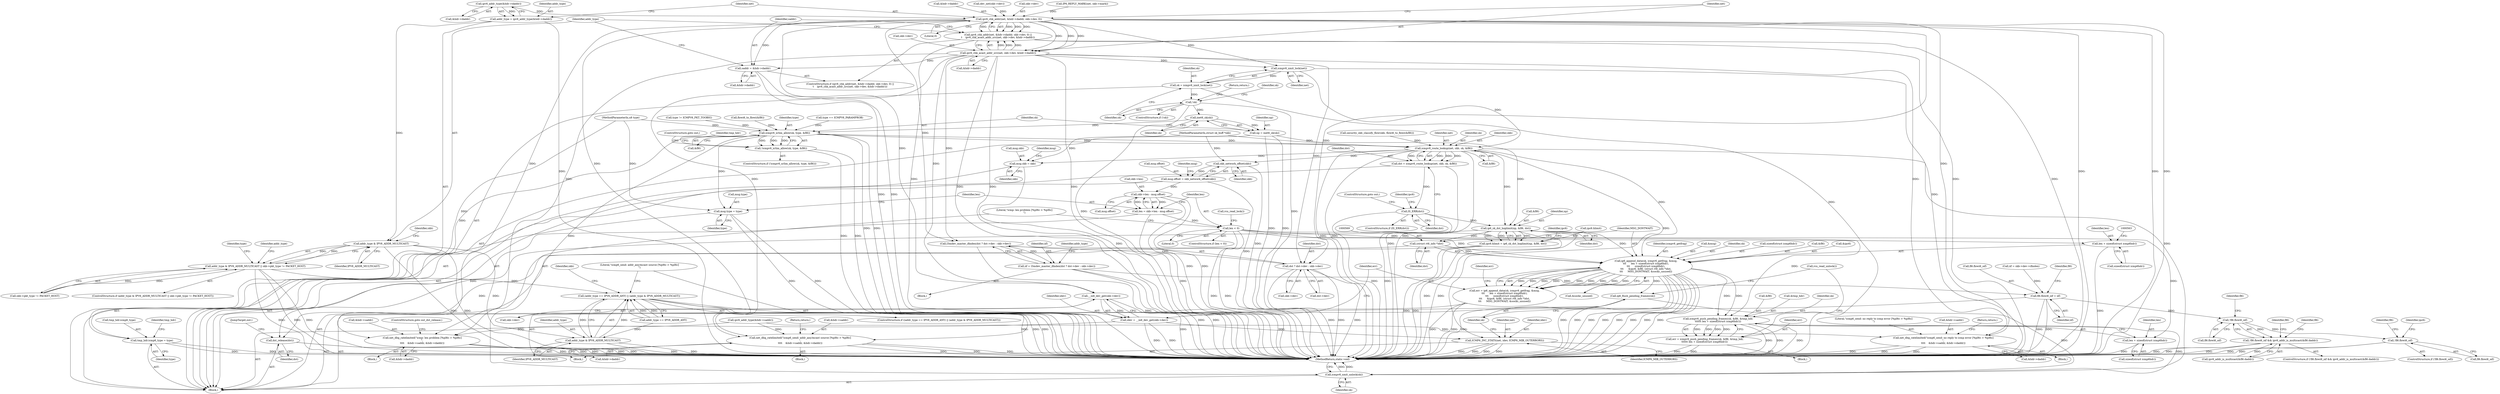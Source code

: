 digraph "0_linux_79dc7e3f1cd323be4c81aa1a94faa1b3ed987fb2@pointer" {
"1000184" [label="(Call,ipv6_addr_type(&hdr->daddr))"];
"1000182" [label="(Call,addr_type = ipv6_addr_type(&hdr->daddr))"];
"1000218" [label="(Call,addr_type & IPV6_ADDR_MULTICAST)"];
"1000217" [label="(Call,addr_type & IPV6_ADDR_MULTICAST || skb->pkt_type != PACKET_HOST)"];
"1000283" [label="(Call,(addr_type == IPV6_ADDR_ANY) || (addr_type & IPV6_ADDR_MULTICAST))"];
"1000287" [label="(Call,addr_type & IPV6_ADDR_MULTICAST)"];
"1000191" [label="(Call,ipv6_chk_addr(net, &hdr->daddr, skb->dev, 0))"];
"1000190" [label="(Call,ipv6_chk_addr(net, &hdr->daddr, skb->dev, 0) ||\n\t    ipv6_chk_acast_addr_src(net, skb->dev, &hdr->daddr))"];
"1000201" [label="(Call,ipv6_chk_acast_addr_src(net, skb->dev, &hdr->daddr))"];
"1000210" [label="(Call,saddr = &hdr->daddr)"];
"1000273" [label="(Call,l3mdev_master_ifindex(dst ? dst->dev : skb->dev))"];
"1000271" [label="(Call,iif = l3mdev_master_ifindex(dst ? dst->dev : skb->dev))"];
"1000355" [label="(Call,fl6.flowi6_oif = iif)"];
"1000423" [label="(Call,!fl6.flowi6_oif)"];
"1000422" [label="(Call,!fl6.flowi6_oif && ipv6_addr_is_multicast(&fl6.daddr))"];
"1000441" [label="(Call,!fl6.flowi6_oif)"];
"1000274" [label="(Call,dst ? dst->dev : skb->dev)"];
"1000291" [label="(Call,net_dbg_ratelimited(\"icmp6_send: addr_any/mcast source [%pI6c > %pI6c]\n\",\n\t\t\t\t    &hdr->saddr, &hdr->daddr))"];
"1000306" [label="(Call,net_dbg_ratelimited(\"icmp6_send: no reply to icmp error [%pI6c > %pI6c]\n\",\n\t\t\t\t    &hdr->saddr, &hdr->daddr))"];
"1000377" [label="(Call,icmpv6_xmit_lock(net))"];
"1000375" [label="(Call,sk = icmpv6_xmit_lock(net))"];
"1000380" [label="(Call,!sk)"];
"1000390" [label="(Call,inet6_sk(sk))"];
"1000388" [label="(Call,np = inet6_sk(sk))"];
"1000486" [label="(Call,ip6_sk_dst_hoplimit(np, &fl6, dst))"];
"1000482" [label="(Call,ipc6.hlimit = ip6_sk_dst_hoplimit(np, &fl6, dst))"];
"1000553" [label="(Call,ip6_append_data(sk, icmpv6_getfrag, &msg,\n\t\t\t      len + sizeof(struct icmp6hdr),\n\t\t\t      sizeof(struct icmp6hdr),\n\t\t\t      &ipc6, &fl6, (struct rt6_info *)dst,\n\t\t\t      MSG_DONTWAIT, &sockc_unused))"];
"1000551" [label="(Call,err = ip6_append_data(sk, icmpv6_getfrag, &msg,\n\t\t\t      len + sizeof(struct icmp6hdr),\n\t\t\t      sizeof(struct icmp6hdr),\n\t\t\t      &ipc6, &fl6, (struct rt6_info *)dst,\n\t\t\t      MSG_DONTWAIT, &sockc_unused))"];
"1000581" [label="(Call,ip6_flush_pending_frames(sk))"];
"1000602" [label="(Call,icmpv6_xmit_unlock(sk))"];
"1000587" [label="(Call,icmpv6_push_pending_frames(sk, &fl6, &tmp_hdr,\n\t\t\t\t\t\t len + sizeof(struct icmp6hdr)))"];
"1000585" [label="(Call,err = icmpv6_push_pending_frames(sk, &fl6, &tmp_hdr,\n\t\t\t\t\t\t len + sizeof(struct icmp6hdr)))"];
"1000568" [label="(Call,(struct rt6_info *)dst)"];
"1000599" [label="(Call,dst_release(dst))"];
"1000394" [label="(Call,icmpv6_xrlim_allow(sk, type, &fl6))"];
"1000393" [label="(Call,!icmpv6_xrlim_allow(sk, type, &fl6))"];
"1000400" [label="(Call,tmp_hdr.icmp6_type = type)"];
"1000472" [label="(Call,icmpv6_route_lookup(net, skb, sk, &fl6))"];
"1000470" [label="(Call,dst = icmpv6_route_lookup(net, skb, sk, &fl6))"];
"1000479" [label="(Call,IS_ERR(dst))"];
"1000503" [label="(Call,msg.skb = skb)"];
"1000512" [label="(Call,skb_network_offset(skb))"];
"1000508" [label="(Call,msg.offset = skb_network_offset(skb))"];
"1000521" [label="(Call,skb->len - msg.offset)"];
"1000519" [label="(Call,len = skb->len - msg.offset)"];
"1000529" [label="(Call,len < 0)"];
"1000558" [label="(Call,len + sizeof(struct icmp6hdr))"];
"1000593" [label="(Call,len + sizeof(struct icmp6hdr))"];
"1000577" [label="(Call,ICMP6_INC_STATS(net, idev, ICMP6_MIB_OUTERRORS))"];
"1000514" [label="(Call,msg.type = type)"];
"1000533" [label="(Call,net_dbg_ratelimited(\"icmp: len problem [%pI6c > %pI6c]\n\",\n\t\t\t\t    &hdr->saddr, &hdr->daddr))"];
"1000547" [label="(Call,__in6_dev_get(skb->dev))"];
"1000545" [label="(Call,idev = __in6_dev_get(skb->dev))"];
"1000441" [label="(Call,!fl6.flowi6_oif)"];
"1000219" [label="(Identifier,addr_type)"];
"1000584" [label="(Block,)"];
"1000530" [label="(Identifier,len)"];
"1000487" [label="(Identifier,np)"];
"1000389" [label="(Identifier,np)"];
"1000586" [label="(Identifier,err)"];
"1000481" [label="(ControlStructure,goto out;)"];
"1000211" [label="(Identifier,saddr)"];
"1000484" [label="(Identifier,ipc6)"];
"1000520" [label="(Identifier,len)"];
"1000454" [label="(Identifier,ipc6)"];
"1000581" [label="(Call,ip6_flush_pending_frames(sk))"];
"1000585" [label="(Call,err = icmpv6_push_pending_frames(sk, &fl6, &tmp_hdr,\n\t\t\t\t\t\t len + sizeof(struct icmp6hdr)))"];
"1000293" [label="(Call,&hdr->saddr)"];
"1000202" [label="(Identifier,net)"];
"1000597" [label="(Call,rcu_read_unlock())"];
"1000216" [label="(ControlStructure,if (addr_type & IPV6_ADDR_MULTICAST || skb->pkt_type != PACKET_HOST))"];
"1000422" [label="(Call,!fl6.flowi6_oif && ipv6_addr_is_multicast(&fl6.daddr))"];
"1000392" [label="(ControlStructure,if (!icmpv6_xrlim_allow(sk, type, &fl6)))"];
"1000533" [label="(Call,net_dbg_ratelimited(\"icmp: len problem [%pI6c > %pI6c]\n\",\n\t\t\t\t    &hdr->saddr, &hdr->daddr))"];
"1000402" [label="(Identifier,tmp_hdr)"];
"1000556" [label="(Call,&msg)"];
"1000578" [label="(Identifier,net)"];
"1000201" [label="(Call,ipv6_chk_acast_addr_src(net, skb->dev, &hdr->daddr))"];
"1000210" [label="(Call,saddr = &hdr->daddr)"];
"1000427" [label="(Call,ipv6_addr_is_multicast(&fl6.daddr))"];
"1000514" [label="(Call,msg.type = type)"];
"1000522" [label="(Call,skb->len)"];
"1000404" [label="(Identifier,type)"];
"1000289" [label="(Identifier,IPV6_ADDR_MULTICAST)"];
"1000390" [label="(Call,inet6_sk(sk))"];
"1000588" [label="(Identifier,sk)"];
"1000378" [label="(Identifier,net)"];
"1000582" [label="(Identifier,sk)"];
"1000284" [label="(Call,addr_type == IPV6_ADDR_ANY)"];
"1000575" [label="(Identifier,err)"];
"1000107" [label="(MethodParameterIn,u8 type)"];
"1000272" [label="(Identifier,iif)"];
"1000551" [label="(Call,err = ip6_append_data(sk, icmpv6_getfrag, &msg,\n\t\t\t      len + sizeof(struct icmp6hdr),\n\t\t\t      sizeof(struct icmp6hdr),\n\t\t\t      &ipc6, &fl6, (struct rt6_info *)dst,\n\t\t\t      MSG_DONTWAIT, &sockc_unused))"];
"1000285" [label="(Identifier,addr_type)"];
"1000493" [label="(Identifier,ipc6)"];
"1000483" [label="(Call,ipc6.hlimit)"];
"1000397" [label="(Call,&fl6)"];
"1000250" [label="(Call,ipv6_addr_type(&hdr->saddr))"];
"1000290" [label="(Block,)"];
"1000601" [label="(JumpTarget,out:)"];
"1000604" [label="(MethodReturn,static void)"];
"1000306" [label="(Call,net_dbg_ratelimited(\"icmp6_send: no reply to icmp error [%pI6c > %pI6c]\n\",\n\t\t\t\t    &hdr->saddr, &hdr->daddr))"];
"1000193" [label="(Call,&hdr->daddr)"];
"1000388" [label="(Call,np = inet6_sk(sk))"];
"1000529" [label="(Call,len < 0)"];
"1000291" [label="(Call,net_dbg_ratelimited(\"icmp6_send: addr_any/mcast source [%pI6c > %pI6c]\n\",\n\t\t\t\t    &hdr->saddr, &hdr->daddr))"];
"1000297" [label="(Call,&hdr->daddr)"];
"1000534" [label="(Literal,\"icmp: len problem [%pI6c > %pI6c]\n\")"];
"1000559" [label="(Identifier,len)"];
"1000381" [label="(Identifier,sk)"];
"1000545" [label="(Call,idev = __in6_dev_get(skb->dev))"];
"1000212" [label="(Call,&hdr->daddr)"];
"1000554" [label="(Identifier,sk)"];
"1000518" [label="(Identifier,type)"];
"1000283" [label="(Call,(addr_type == IPV6_ADDR_ANY) || (addr_type & IPV6_ADDR_MULTICAST))"];
"1000288" [label="(Identifier,addr_type)"];
"1000394" [label="(Call,icmpv6_xrlim_allow(sk, type, &fl6))"];
"1000544" [label="(Call,rcu_read_lock())"];
"1000515" [label="(Call,msg.type)"];
"1000401" [label="(Call,tmp_hdr.icmp6_type)"];
"1000312" [label="(Call,&hdr->daddr)"];
"1000568" [label="(Call,(struct rt6_info *)dst)"];
"1000115" [label="(Call,dev_net(skb->dev))"];
"1000276" [label="(Call,dst->dev)"];
"1000589" [label="(Call,&fl6)"];
"1000480" [label="(Identifier,dst)"];
"1000206" [label="(Call,&hdr->daddr)"];
"1000301" [label="(Return,return;)"];
"1000287" [label="(Call,addr_type & IPV6_ADDR_MULTICAST)"];
"1000471" [label="(Identifier,dst)"];
"1000571" [label="(Identifier,MSG_DONTWAIT)"];
"1000382" [label="(Return,return;)"];
"1000486" [label="(Call,ip6_sk_dst_hoplimit(np, &fl6, dst))"];
"1000370" [label="(Call,security_skb_classify_flow(skb, flowi6_to_flowi(&fl6)))"];
"1000528" [label="(ControlStructure,if (len < 0))"];
"1000376" [label="(Identifier,sk)"];
"1000184" [label="(Call,ipv6_addr_type(&hdr->daddr))"];
"1000507" [label="(Identifier,skb)"];
"1000547" [label="(Call,__in6_dev_get(skb->dev))"];
"1000472" [label="(Call,icmpv6_route_lookup(net, skb, sk, &fl6))"];
"1000275" [label="(Identifier,dst)"];
"1000513" [label="(Identifier,skb)"];
"1000197" [label="(Call,skb->dev)"];
"1000476" [label="(Call,&fl6)"];
"1000305" [label="(Block,)"];
"1000577" [label="(Call,ICMP6_INC_STATS(net, idev, ICMP6_MIB_OUTERRORS))"];
"1000572" [label="(Call,&sockc_unused)"];
"1000385" [label="(Identifier,sk)"];
"1000217" [label="(Call,addr_type & IPV6_ADDR_MULTICAST || skb->pkt_type != PACKET_HOST)"];
"1000183" [label="(Identifier,addr_type)"];
"1000274" [label="(Call,dst ? dst->dev : skb->dev)"];
"1000111" [label="(Block,)"];
"1000158" [label="(Call,IP6_REPLY_MARK(net, skb->mark))"];
"1000271" [label="(Call,iif = l3mdev_master_ifindex(dst ? dst->dev : skb->dev))"];
"1000440" [label="(ControlStructure,if (!fl6.flowi6_oif))"];
"1000552" [label="(Identifier,err)"];
"1000473" [label="(Identifier,net)"];
"1000512" [label="(Call,skb_network_offset(skb))"];
"1000594" [label="(Identifier,len)"];
"1000519" [label="(Call,len = skb->len - msg.offset)"];
"1000282" [label="(ControlStructure,if ((addr_type == IPV6_ADDR_ANY) || (addr_type & IPV6_ADDR_MULTICAST)))"];
"1000599" [label="(Call,dst_release(dst))"];
"1000307" [label="(Literal,\"icmp6_send: no reply to icmp error [%pI6c > %pI6c]\n\")"];
"1000591" [label="(Call,&tmp_hdr)"];
"1000580" [label="(Identifier,ICMP6_MIB_OUTERRORS)"];
"1000423" [label="(Call,!fl6.flowi6_oif)"];
"1000266" [label="(Block,)"];
"1000558" [label="(Call,len + sizeof(struct icmp6hdr))"];
"1000379" [label="(ControlStructure,if (!sk))"];
"1000504" [label="(Call,msg.skb)"];
"1000273" [label="(Call,l3mdev_master_ifindex(dst ? dst->dev : skb->dev))"];
"1000434" [label="(Identifier,fl6)"];
"1000576" [label="(Block,)"];
"1000189" [label="(ControlStructure,if (ipv6_chk_addr(net, &hdr->daddr, skb->dev, 0) ||\n\t    ipv6_chk_acast_addr_src(net, skb->dev, &hdr->daddr)))"];
"1000380" [label="(Call,!sk)"];
"1000292" [label="(Literal,\"icmp6_send: addr_any/mcast source [%pI6c > %pI6c]\n\")"];
"1000503" [label="(Call,msg.skb = skb)"];
"1000525" [label="(Call,msg.offset)"];
"1000595" [label="(Call,sizeof(struct icmp6hdr))"];
"1000539" [label="(Call,&hdr->daddr)"];
"1000470" [label="(Call,dst = icmpv6_route_lookup(net, skb, sk, &fl6))"];
"1000308" [label="(Call,&hdr->saddr)"];
"1000355" [label="(Call,fl6.flowi6_oif = iif)"];
"1000475" [label="(Identifier,sk)"];
"1000474" [label="(Identifier,skb)"];
"1000560" [label="(Call,sizeof(struct icmp6hdr))"];
"1000430" [label="(Identifier,fl6)"];
"1000191" [label="(Call,ipv6_chk_addr(net, &hdr->daddr, skb->dev, 0))"];
"1000190" [label="(Call,ipv6_chk_addr(net, &hdr->daddr, skb->dev, 0) ||\n\t    ipv6_chk_acast_addr_src(net, skb->dev, &hdr->daddr))"];
"1000372" [label="(Call,flowi6_to_flowi(&fl6))"];
"1000393" [label="(Call,!icmpv6_xrlim_allow(sk, type, &fl6))"];
"1000535" [label="(Call,&hdr->saddr)"];
"1000377" [label="(Call,icmpv6_xmit_lock(net))"];
"1000396" [label="(Identifier,type)"];
"1000221" [label="(Call,skb->pkt_type != PACKET_HOST)"];
"1000316" [label="(Return,return;)"];
"1000553" [label="(Call,ip6_append_data(sk, icmpv6_getfrag, &msg,\n\t\t\t      len + sizeof(struct icmp6hdr),\n\t\t\t      sizeof(struct icmp6hdr),\n\t\t\t      &ipc6, &fl6, (struct rt6_info *)dst,\n\t\t\t      MSG_DONTWAIT, &sockc_unused))"];
"1000362" [label="(Identifier,fl6)"];
"1000543" [label="(ControlStructure,goto out_dst_release;)"];
"1000424" [label="(Call,fl6.flowi6_oif)"];
"1000443" [label="(Identifier,fl6)"];
"1000603" [label="(Identifier,sk)"];
"1000218" [label="(Call,addr_type & IPV6_ADDR_MULTICAST)"];
"1000359" [label="(Identifier,iif)"];
"1000200" [label="(Literal,0)"];
"1000562" [label="(Call,sizeof(struct icmp6hdr))"];
"1000482" [label="(Call,ipc6.hlimit = ip6_sk_dst_hoplimit(np, &fl6, dst))"];
"1000478" [label="(ControlStructure,if (IS_ERR(dst)))"];
"1000510" [label="(Identifier,msg)"];
"1000516" [label="(Identifier,msg)"];
"1000447" [label="(Identifier,fl6)"];
"1000509" [label="(Call,msg.offset)"];
"1000531" [label="(Literal,0)"];
"1000532" [label="(Block,)"];
"1000106" [label="(MethodParameterIn,struct sk_buff *skb)"];
"1000479" [label="(Call,IS_ERR(dst))"];
"1000546" [label="(Identifier,idev)"];
"1000400" [label="(Call,tmp_hdr.icmp6_type = type)"];
"1000203" [label="(Call,skb->dev)"];
"1000356" [label="(Call,fl6.flowi6_oif)"];
"1000258" [label="(Call,iif = skb->dev->ifindex)"];
"1000488" [label="(Call,&fl6)"];
"1000230" [label="(Identifier,type)"];
"1000395" [label="(Identifier,sk)"];
"1000566" [label="(Call,&fl6)"];
"1000399" [label="(ControlStructure,goto out;)"];
"1000548" [label="(Call,skb->dev)"];
"1000602" [label="(Call,icmpv6_xmit_unlock(sk))"];
"1000593" [label="(Call,len + sizeof(struct icmp6hdr))"];
"1000220" [label="(Identifier,IPV6_ADDR_MULTICAST)"];
"1000564" [label="(Call,&ipc6)"];
"1000185" [label="(Call,&hdr->daddr)"];
"1000521" [label="(Call,skb->len - msg.offset)"];
"1000442" [label="(Call,fl6.flowi6_oif)"];
"1000570" [label="(Identifier,dst)"];
"1000587" [label="(Call,icmpv6_push_pending_frames(sk, &fl6, &tmp_hdr,\n\t\t\t\t\t\t len + sizeof(struct icmp6hdr)))"];
"1000407" [label="(Identifier,tmp_hdr)"];
"1000579" [label="(Identifier,idev)"];
"1000555" [label="(Identifier,icmpv6_getfrag)"];
"1000391" [label="(Identifier,sk)"];
"1000490" [label="(Identifier,dst)"];
"1000304" [label="(Identifier,skb)"];
"1000192" [label="(Identifier,net)"];
"1000421" [label="(ControlStructure,if (!fl6.flowi6_oif && ipv6_addr_is_multicast(&fl6.daddr)))"];
"1000223" [label="(Identifier,skb)"];
"1000375" [label="(Call,sk = icmpv6_xmit_lock(net))"];
"1000182" [label="(Call,addr_type = ipv6_addr_type(&hdr->daddr))"];
"1000234" [label="(Call,type == ICMPV6_PARAMPROB)"];
"1000508" [label="(Call,msg.offset = skb_network_offset(skb))"];
"1000279" [label="(Call,skb->dev)"];
"1000600" [label="(Identifier,dst)"];
"1000249" [label="(Identifier,addr_type)"];
"1000229" [label="(Call,type != ICMPV6_PKT_TOOBIG)"];
"1000184" -> "1000182"  [label="AST: "];
"1000184" -> "1000185"  [label="CFG: "];
"1000185" -> "1000184"  [label="AST: "];
"1000182" -> "1000184"  [label="CFG: "];
"1000184" -> "1000182"  [label="DDG: "];
"1000184" -> "1000191"  [label="DDG: "];
"1000182" -> "1000111"  [label="AST: "];
"1000183" -> "1000182"  [label="AST: "];
"1000192" -> "1000182"  [label="CFG: "];
"1000182" -> "1000604"  [label="DDG: "];
"1000182" -> "1000218"  [label="DDG: "];
"1000218" -> "1000217"  [label="AST: "];
"1000218" -> "1000220"  [label="CFG: "];
"1000219" -> "1000218"  [label="AST: "];
"1000220" -> "1000218"  [label="AST: "];
"1000223" -> "1000218"  [label="CFG: "];
"1000217" -> "1000218"  [label="CFG: "];
"1000218" -> "1000604"  [label="DDG: "];
"1000218" -> "1000604"  [label="DDG: "];
"1000218" -> "1000217"  [label="DDG: "];
"1000218" -> "1000217"  [label="DDG: "];
"1000218" -> "1000287"  [label="DDG: "];
"1000217" -> "1000216"  [label="AST: "];
"1000217" -> "1000221"  [label="CFG: "];
"1000221" -> "1000217"  [label="AST: "];
"1000230" -> "1000217"  [label="CFG: "];
"1000249" -> "1000217"  [label="CFG: "];
"1000217" -> "1000604"  [label="DDG: "];
"1000217" -> "1000604"  [label="DDG: "];
"1000217" -> "1000604"  [label="DDG: "];
"1000221" -> "1000217"  [label="DDG: "];
"1000221" -> "1000217"  [label="DDG: "];
"1000217" -> "1000283"  [label="DDG: "];
"1000283" -> "1000282"  [label="AST: "];
"1000283" -> "1000284"  [label="CFG: "];
"1000283" -> "1000287"  [label="CFG: "];
"1000284" -> "1000283"  [label="AST: "];
"1000287" -> "1000283"  [label="AST: "];
"1000292" -> "1000283"  [label="CFG: "];
"1000304" -> "1000283"  [label="CFG: "];
"1000283" -> "1000604"  [label="DDG: "];
"1000283" -> "1000604"  [label="DDG: "];
"1000283" -> "1000604"  [label="DDG: "];
"1000284" -> "1000283"  [label="DDG: "];
"1000284" -> "1000283"  [label="DDG: "];
"1000287" -> "1000283"  [label="DDG: "];
"1000287" -> "1000283"  [label="DDG: "];
"1000287" -> "1000289"  [label="CFG: "];
"1000288" -> "1000287"  [label="AST: "];
"1000289" -> "1000287"  [label="AST: "];
"1000287" -> "1000604"  [label="DDG: "];
"1000287" -> "1000604"  [label="DDG: "];
"1000284" -> "1000287"  [label="DDG: "];
"1000191" -> "1000190"  [label="AST: "];
"1000191" -> "1000200"  [label="CFG: "];
"1000192" -> "1000191"  [label="AST: "];
"1000193" -> "1000191"  [label="AST: "];
"1000197" -> "1000191"  [label="AST: "];
"1000200" -> "1000191"  [label="AST: "];
"1000202" -> "1000191"  [label="CFG: "];
"1000190" -> "1000191"  [label="CFG: "];
"1000191" -> "1000604"  [label="DDG: "];
"1000191" -> "1000604"  [label="DDG: "];
"1000191" -> "1000604"  [label="DDG: "];
"1000191" -> "1000190"  [label="DDG: "];
"1000191" -> "1000190"  [label="DDG: "];
"1000191" -> "1000190"  [label="DDG: "];
"1000191" -> "1000190"  [label="DDG: "];
"1000158" -> "1000191"  [label="DDG: "];
"1000115" -> "1000191"  [label="DDG: "];
"1000191" -> "1000201"  [label="DDG: "];
"1000191" -> "1000201"  [label="DDG: "];
"1000191" -> "1000201"  [label="DDG: "];
"1000191" -> "1000210"  [label="DDG: "];
"1000191" -> "1000273"  [label="DDG: "];
"1000191" -> "1000274"  [label="DDG: "];
"1000191" -> "1000291"  [label="DDG: "];
"1000191" -> "1000306"  [label="DDG: "];
"1000191" -> "1000377"  [label="DDG: "];
"1000191" -> "1000533"  [label="DDG: "];
"1000191" -> "1000547"  [label="DDG: "];
"1000190" -> "1000189"  [label="AST: "];
"1000190" -> "1000201"  [label="CFG: "];
"1000201" -> "1000190"  [label="AST: "];
"1000211" -> "1000190"  [label="CFG: "];
"1000219" -> "1000190"  [label="CFG: "];
"1000190" -> "1000604"  [label="DDG: "];
"1000190" -> "1000604"  [label="DDG: "];
"1000190" -> "1000604"  [label="DDG: "];
"1000201" -> "1000190"  [label="DDG: "];
"1000201" -> "1000190"  [label="DDG: "];
"1000201" -> "1000190"  [label="DDG: "];
"1000201" -> "1000206"  [label="CFG: "];
"1000202" -> "1000201"  [label="AST: "];
"1000203" -> "1000201"  [label="AST: "];
"1000206" -> "1000201"  [label="AST: "];
"1000201" -> "1000604"  [label="DDG: "];
"1000201" -> "1000604"  [label="DDG: "];
"1000201" -> "1000604"  [label="DDG: "];
"1000201" -> "1000210"  [label="DDG: "];
"1000201" -> "1000273"  [label="DDG: "];
"1000201" -> "1000274"  [label="DDG: "];
"1000201" -> "1000291"  [label="DDG: "];
"1000201" -> "1000306"  [label="DDG: "];
"1000201" -> "1000377"  [label="DDG: "];
"1000201" -> "1000533"  [label="DDG: "];
"1000201" -> "1000547"  [label="DDG: "];
"1000210" -> "1000189"  [label="AST: "];
"1000210" -> "1000212"  [label="CFG: "];
"1000211" -> "1000210"  [label="AST: "];
"1000212" -> "1000210"  [label="AST: "];
"1000219" -> "1000210"  [label="CFG: "];
"1000210" -> "1000604"  [label="DDG: "];
"1000210" -> "1000604"  [label="DDG: "];
"1000273" -> "1000271"  [label="AST: "];
"1000273" -> "1000274"  [label="CFG: "];
"1000274" -> "1000273"  [label="AST: "];
"1000271" -> "1000273"  [label="CFG: "];
"1000273" -> "1000604"  [label="DDG: "];
"1000273" -> "1000271"  [label="DDG: "];
"1000271" -> "1000266"  [label="AST: "];
"1000272" -> "1000271"  [label="AST: "];
"1000285" -> "1000271"  [label="CFG: "];
"1000271" -> "1000604"  [label="DDG: "];
"1000271" -> "1000604"  [label="DDG: "];
"1000271" -> "1000355"  [label="DDG: "];
"1000355" -> "1000111"  [label="AST: "];
"1000355" -> "1000359"  [label="CFG: "];
"1000356" -> "1000355"  [label="AST: "];
"1000359" -> "1000355"  [label="AST: "];
"1000362" -> "1000355"  [label="CFG: "];
"1000355" -> "1000604"  [label="DDG: "];
"1000355" -> "1000604"  [label="DDG: "];
"1000258" -> "1000355"  [label="DDG: "];
"1000355" -> "1000423"  [label="DDG: "];
"1000423" -> "1000422"  [label="AST: "];
"1000423" -> "1000424"  [label="CFG: "];
"1000424" -> "1000423"  [label="AST: "];
"1000430" -> "1000423"  [label="CFG: "];
"1000422" -> "1000423"  [label="CFG: "];
"1000423" -> "1000422"  [label="DDG: "];
"1000423" -> "1000441"  [label="DDG: "];
"1000422" -> "1000421"  [label="AST: "];
"1000422" -> "1000427"  [label="CFG: "];
"1000427" -> "1000422"  [label="AST: "];
"1000434" -> "1000422"  [label="CFG: "];
"1000443" -> "1000422"  [label="CFG: "];
"1000422" -> "1000604"  [label="DDG: "];
"1000422" -> "1000604"  [label="DDG: "];
"1000422" -> "1000604"  [label="DDG: "];
"1000427" -> "1000422"  [label="DDG: "];
"1000441" -> "1000440"  [label="AST: "];
"1000441" -> "1000442"  [label="CFG: "];
"1000442" -> "1000441"  [label="AST: "];
"1000447" -> "1000441"  [label="CFG: "];
"1000454" -> "1000441"  [label="CFG: "];
"1000441" -> "1000604"  [label="DDG: "];
"1000441" -> "1000604"  [label="DDG: "];
"1000274" -> "1000276"  [label="CFG: "];
"1000274" -> "1000279"  [label="CFG: "];
"1000275" -> "1000274"  [label="AST: "];
"1000276" -> "1000274"  [label="AST: "];
"1000279" -> "1000274"  [label="AST: "];
"1000274" -> "1000604"  [label="DDG: "];
"1000274" -> "1000604"  [label="DDG: "];
"1000274" -> "1000604"  [label="DDG: "];
"1000291" -> "1000290"  [label="AST: "];
"1000291" -> "1000297"  [label="CFG: "];
"1000292" -> "1000291"  [label="AST: "];
"1000293" -> "1000291"  [label="AST: "];
"1000297" -> "1000291"  [label="AST: "];
"1000301" -> "1000291"  [label="CFG: "];
"1000291" -> "1000604"  [label="DDG: "];
"1000291" -> "1000604"  [label="DDG: "];
"1000291" -> "1000604"  [label="DDG: "];
"1000250" -> "1000291"  [label="DDG: "];
"1000306" -> "1000305"  [label="AST: "];
"1000306" -> "1000312"  [label="CFG: "];
"1000307" -> "1000306"  [label="AST: "];
"1000308" -> "1000306"  [label="AST: "];
"1000312" -> "1000306"  [label="AST: "];
"1000316" -> "1000306"  [label="CFG: "];
"1000306" -> "1000604"  [label="DDG: "];
"1000306" -> "1000604"  [label="DDG: "];
"1000306" -> "1000604"  [label="DDG: "];
"1000250" -> "1000306"  [label="DDG: "];
"1000377" -> "1000375"  [label="AST: "];
"1000377" -> "1000378"  [label="CFG: "];
"1000378" -> "1000377"  [label="AST: "];
"1000375" -> "1000377"  [label="CFG: "];
"1000377" -> "1000604"  [label="DDG: "];
"1000377" -> "1000375"  [label="DDG: "];
"1000377" -> "1000472"  [label="DDG: "];
"1000375" -> "1000111"  [label="AST: "];
"1000376" -> "1000375"  [label="AST: "];
"1000381" -> "1000375"  [label="CFG: "];
"1000375" -> "1000604"  [label="DDG: "];
"1000375" -> "1000380"  [label="DDG: "];
"1000380" -> "1000379"  [label="AST: "];
"1000380" -> "1000381"  [label="CFG: "];
"1000381" -> "1000380"  [label="AST: "];
"1000382" -> "1000380"  [label="CFG: "];
"1000385" -> "1000380"  [label="CFG: "];
"1000380" -> "1000604"  [label="DDG: "];
"1000380" -> "1000604"  [label="DDG: "];
"1000380" -> "1000390"  [label="DDG: "];
"1000390" -> "1000388"  [label="AST: "];
"1000390" -> "1000391"  [label="CFG: "];
"1000391" -> "1000390"  [label="AST: "];
"1000388" -> "1000390"  [label="CFG: "];
"1000390" -> "1000388"  [label="DDG: "];
"1000390" -> "1000394"  [label="DDG: "];
"1000388" -> "1000111"  [label="AST: "];
"1000389" -> "1000388"  [label="AST: "];
"1000395" -> "1000388"  [label="CFG: "];
"1000388" -> "1000604"  [label="DDG: "];
"1000388" -> "1000604"  [label="DDG: "];
"1000388" -> "1000486"  [label="DDG: "];
"1000486" -> "1000482"  [label="AST: "];
"1000486" -> "1000490"  [label="CFG: "];
"1000487" -> "1000486"  [label="AST: "];
"1000488" -> "1000486"  [label="AST: "];
"1000490" -> "1000486"  [label="AST: "];
"1000482" -> "1000486"  [label="CFG: "];
"1000486" -> "1000604"  [label="DDG: "];
"1000486" -> "1000604"  [label="DDG: "];
"1000486" -> "1000482"  [label="DDG: "];
"1000486" -> "1000482"  [label="DDG: "];
"1000486" -> "1000482"  [label="DDG: "];
"1000472" -> "1000486"  [label="DDG: "];
"1000479" -> "1000486"  [label="DDG: "];
"1000486" -> "1000553"  [label="DDG: "];
"1000486" -> "1000568"  [label="DDG: "];
"1000486" -> "1000599"  [label="DDG: "];
"1000482" -> "1000111"  [label="AST: "];
"1000483" -> "1000482"  [label="AST: "];
"1000493" -> "1000482"  [label="CFG: "];
"1000482" -> "1000604"  [label="DDG: "];
"1000482" -> "1000604"  [label="DDG: "];
"1000553" -> "1000551"  [label="AST: "];
"1000553" -> "1000572"  [label="CFG: "];
"1000554" -> "1000553"  [label="AST: "];
"1000555" -> "1000553"  [label="AST: "];
"1000556" -> "1000553"  [label="AST: "];
"1000558" -> "1000553"  [label="AST: "];
"1000562" -> "1000553"  [label="AST: "];
"1000564" -> "1000553"  [label="AST: "];
"1000566" -> "1000553"  [label="AST: "];
"1000568" -> "1000553"  [label="AST: "];
"1000571" -> "1000553"  [label="AST: "];
"1000572" -> "1000553"  [label="AST: "];
"1000551" -> "1000553"  [label="CFG: "];
"1000553" -> "1000604"  [label="DDG: "];
"1000553" -> "1000604"  [label="DDG: "];
"1000553" -> "1000604"  [label="DDG: "];
"1000553" -> "1000604"  [label="DDG: "];
"1000553" -> "1000604"  [label="DDG: "];
"1000553" -> "1000604"  [label="DDG: "];
"1000553" -> "1000604"  [label="DDG: "];
"1000553" -> "1000604"  [label="DDG: "];
"1000553" -> "1000551"  [label="DDG: "];
"1000553" -> "1000551"  [label="DDG: "];
"1000553" -> "1000551"  [label="DDG: "];
"1000553" -> "1000551"  [label="DDG: "];
"1000553" -> "1000551"  [label="DDG: "];
"1000553" -> "1000551"  [label="DDG: "];
"1000553" -> "1000551"  [label="DDG: "];
"1000553" -> "1000551"  [label="DDG: "];
"1000553" -> "1000551"  [label="DDG: "];
"1000472" -> "1000553"  [label="DDG: "];
"1000529" -> "1000553"  [label="DDG: "];
"1000568" -> "1000553"  [label="DDG: "];
"1000553" -> "1000581"  [label="DDG: "];
"1000553" -> "1000587"  [label="DDG: "];
"1000553" -> "1000587"  [label="DDG: "];
"1000551" -> "1000111"  [label="AST: "];
"1000552" -> "1000551"  [label="AST: "];
"1000575" -> "1000551"  [label="CFG: "];
"1000551" -> "1000604"  [label="DDG: "];
"1000551" -> "1000604"  [label="DDG: "];
"1000581" -> "1000576"  [label="AST: "];
"1000581" -> "1000582"  [label="CFG: "];
"1000582" -> "1000581"  [label="AST: "];
"1000597" -> "1000581"  [label="CFG: "];
"1000581" -> "1000604"  [label="DDG: "];
"1000581" -> "1000602"  [label="DDG: "];
"1000602" -> "1000111"  [label="AST: "];
"1000602" -> "1000603"  [label="CFG: "];
"1000603" -> "1000602"  [label="AST: "];
"1000604" -> "1000602"  [label="CFG: "];
"1000602" -> "1000604"  [label="DDG: "];
"1000602" -> "1000604"  [label="DDG: "];
"1000587" -> "1000602"  [label="DDG: "];
"1000472" -> "1000602"  [label="DDG: "];
"1000394" -> "1000602"  [label="DDG: "];
"1000587" -> "1000585"  [label="AST: "];
"1000587" -> "1000593"  [label="CFG: "];
"1000588" -> "1000587"  [label="AST: "];
"1000589" -> "1000587"  [label="AST: "];
"1000591" -> "1000587"  [label="AST: "];
"1000593" -> "1000587"  [label="AST: "];
"1000585" -> "1000587"  [label="CFG: "];
"1000587" -> "1000604"  [label="DDG: "];
"1000587" -> "1000604"  [label="DDG: "];
"1000587" -> "1000604"  [label="DDG: "];
"1000587" -> "1000585"  [label="DDG: "];
"1000587" -> "1000585"  [label="DDG: "];
"1000587" -> "1000585"  [label="DDG: "];
"1000587" -> "1000585"  [label="DDG: "];
"1000529" -> "1000587"  [label="DDG: "];
"1000585" -> "1000584"  [label="AST: "];
"1000586" -> "1000585"  [label="AST: "];
"1000597" -> "1000585"  [label="CFG: "];
"1000585" -> "1000604"  [label="DDG: "];
"1000585" -> "1000604"  [label="DDG: "];
"1000568" -> "1000570"  [label="CFG: "];
"1000569" -> "1000568"  [label="AST: "];
"1000570" -> "1000568"  [label="AST: "];
"1000571" -> "1000568"  [label="CFG: "];
"1000568" -> "1000599"  [label="DDG: "];
"1000599" -> "1000111"  [label="AST: "];
"1000599" -> "1000600"  [label="CFG: "];
"1000600" -> "1000599"  [label="AST: "];
"1000601" -> "1000599"  [label="CFG: "];
"1000599" -> "1000604"  [label="DDG: "];
"1000599" -> "1000604"  [label="DDG: "];
"1000394" -> "1000393"  [label="AST: "];
"1000394" -> "1000397"  [label="CFG: "];
"1000395" -> "1000394"  [label="AST: "];
"1000396" -> "1000394"  [label="AST: "];
"1000397" -> "1000394"  [label="AST: "];
"1000393" -> "1000394"  [label="CFG: "];
"1000394" -> "1000604"  [label="DDG: "];
"1000394" -> "1000604"  [label="DDG: "];
"1000394" -> "1000393"  [label="DDG: "];
"1000394" -> "1000393"  [label="DDG: "];
"1000394" -> "1000393"  [label="DDG: "];
"1000107" -> "1000394"  [label="DDG: "];
"1000234" -> "1000394"  [label="DDG: "];
"1000229" -> "1000394"  [label="DDG: "];
"1000372" -> "1000394"  [label="DDG: "];
"1000394" -> "1000400"  [label="DDG: "];
"1000394" -> "1000472"  [label="DDG: "];
"1000394" -> "1000472"  [label="DDG: "];
"1000394" -> "1000514"  [label="DDG: "];
"1000393" -> "1000392"  [label="AST: "];
"1000399" -> "1000393"  [label="CFG: "];
"1000402" -> "1000393"  [label="CFG: "];
"1000393" -> "1000604"  [label="DDG: "];
"1000393" -> "1000604"  [label="DDG: "];
"1000400" -> "1000111"  [label="AST: "];
"1000400" -> "1000404"  [label="CFG: "];
"1000401" -> "1000400"  [label="AST: "];
"1000404" -> "1000400"  [label="AST: "];
"1000407" -> "1000400"  [label="CFG: "];
"1000400" -> "1000604"  [label="DDG: "];
"1000400" -> "1000604"  [label="DDG: "];
"1000107" -> "1000400"  [label="DDG: "];
"1000472" -> "1000470"  [label="AST: "];
"1000472" -> "1000476"  [label="CFG: "];
"1000473" -> "1000472"  [label="AST: "];
"1000474" -> "1000472"  [label="AST: "];
"1000475" -> "1000472"  [label="AST: "];
"1000476" -> "1000472"  [label="AST: "];
"1000470" -> "1000472"  [label="CFG: "];
"1000472" -> "1000604"  [label="DDG: "];
"1000472" -> "1000604"  [label="DDG: "];
"1000472" -> "1000604"  [label="DDG: "];
"1000472" -> "1000470"  [label="DDG: "];
"1000472" -> "1000470"  [label="DDG: "];
"1000472" -> "1000470"  [label="DDG: "];
"1000472" -> "1000470"  [label="DDG: "];
"1000370" -> "1000472"  [label="DDG: "];
"1000106" -> "1000472"  [label="DDG: "];
"1000472" -> "1000503"  [label="DDG: "];
"1000472" -> "1000512"  [label="DDG: "];
"1000472" -> "1000577"  [label="DDG: "];
"1000470" -> "1000111"  [label="AST: "];
"1000471" -> "1000470"  [label="AST: "];
"1000480" -> "1000470"  [label="CFG: "];
"1000470" -> "1000604"  [label="DDG: "];
"1000470" -> "1000479"  [label="DDG: "];
"1000479" -> "1000478"  [label="AST: "];
"1000479" -> "1000480"  [label="CFG: "];
"1000480" -> "1000479"  [label="AST: "];
"1000481" -> "1000479"  [label="CFG: "];
"1000484" -> "1000479"  [label="CFG: "];
"1000479" -> "1000604"  [label="DDG: "];
"1000479" -> "1000604"  [label="DDG: "];
"1000503" -> "1000111"  [label="AST: "];
"1000503" -> "1000507"  [label="CFG: "];
"1000504" -> "1000503"  [label="AST: "];
"1000507" -> "1000503"  [label="AST: "];
"1000510" -> "1000503"  [label="CFG: "];
"1000503" -> "1000604"  [label="DDG: "];
"1000106" -> "1000503"  [label="DDG: "];
"1000512" -> "1000508"  [label="AST: "];
"1000512" -> "1000513"  [label="CFG: "];
"1000513" -> "1000512"  [label="AST: "];
"1000508" -> "1000512"  [label="CFG: "];
"1000512" -> "1000604"  [label="DDG: "];
"1000512" -> "1000508"  [label="DDG: "];
"1000106" -> "1000512"  [label="DDG: "];
"1000508" -> "1000111"  [label="AST: "];
"1000509" -> "1000508"  [label="AST: "];
"1000516" -> "1000508"  [label="CFG: "];
"1000508" -> "1000604"  [label="DDG: "];
"1000508" -> "1000521"  [label="DDG: "];
"1000521" -> "1000519"  [label="AST: "];
"1000521" -> "1000525"  [label="CFG: "];
"1000522" -> "1000521"  [label="AST: "];
"1000525" -> "1000521"  [label="AST: "];
"1000519" -> "1000521"  [label="CFG: "];
"1000521" -> "1000604"  [label="DDG: "];
"1000521" -> "1000604"  [label="DDG: "];
"1000521" -> "1000519"  [label="DDG: "];
"1000521" -> "1000519"  [label="DDG: "];
"1000519" -> "1000111"  [label="AST: "];
"1000520" -> "1000519"  [label="AST: "];
"1000530" -> "1000519"  [label="CFG: "];
"1000519" -> "1000604"  [label="DDG: "];
"1000519" -> "1000529"  [label="DDG: "];
"1000529" -> "1000528"  [label="AST: "];
"1000529" -> "1000531"  [label="CFG: "];
"1000530" -> "1000529"  [label="AST: "];
"1000531" -> "1000529"  [label="AST: "];
"1000534" -> "1000529"  [label="CFG: "];
"1000544" -> "1000529"  [label="CFG: "];
"1000529" -> "1000604"  [label="DDG: "];
"1000529" -> "1000604"  [label="DDG: "];
"1000529" -> "1000558"  [label="DDG: "];
"1000529" -> "1000593"  [label="DDG: "];
"1000558" -> "1000560"  [label="CFG: "];
"1000559" -> "1000558"  [label="AST: "];
"1000560" -> "1000558"  [label="AST: "];
"1000563" -> "1000558"  [label="CFG: "];
"1000558" -> "1000604"  [label="DDG: "];
"1000593" -> "1000595"  [label="CFG: "];
"1000594" -> "1000593"  [label="AST: "];
"1000595" -> "1000593"  [label="AST: "];
"1000593" -> "1000604"  [label="DDG: "];
"1000577" -> "1000576"  [label="AST: "];
"1000577" -> "1000580"  [label="CFG: "];
"1000578" -> "1000577"  [label="AST: "];
"1000579" -> "1000577"  [label="AST: "];
"1000580" -> "1000577"  [label="AST: "];
"1000582" -> "1000577"  [label="CFG: "];
"1000577" -> "1000604"  [label="DDG: "];
"1000577" -> "1000604"  [label="DDG: "];
"1000577" -> "1000604"  [label="DDG: "];
"1000577" -> "1000604"  [label="DDG: "];
"1000545" -> "1000577"  [label="DDG: "];
"1000514" -> "1000111"  [label="AST: "];
"1000514" -> "1000518"  [label="CFG: "];
"1000515" -> "1000514"  [label="AST: "];
"1000518" -> "1000514"  [label="AST: "];
"1000520" -> "1000514"  [label="CFG: "];
"1000514" -> "1000604"  [label="DDG: "];
"1000514" -> "1000604"  [label="DDG: "];
"1000107" -> "1000514"  [label="DDG: "];
"1000533" -> "1000532"  [label="AST: "];
"1000533" -> "1000539"  [label="CFG: "];
"1000534" -> "1000533"  [label="AST: "];
"1000535" -> "1000533"  [label="AST: "];
"1000539" -> "1000533"  [label="AST: "];
"1000543" -> "1000533"  [label="CFG: "];
"1000533" -> "1000604"  [label="DDG: "];
"1000533" -> "1000604"  [label="DDG: "];
"1000533" -> "1000604"  [label="DDG: "];
"1000250" -> "1000533"  [label="DDG: "];
"1000547" -> "1000545"  [label="AST: "];
"1000547" -> "1000548"  [label="CFG: "];
"1000548" -> "1000547"  [label="AST: "];
"1000545" -> "1000547"  [label="CFG: "];
"1000547" -> "1000604"  [label="DDG: "];
"1000547" -> "1000545"  [label="DDG: "];
"1000545" -> "1000111"  [label="AST: "];
"1000546" -> "1000545"  [label="AST: "];
"1000552" -> "1000545"  [label="CFG: "];
"1000545" -> "1000604"  [label="DDG: "];
"1000545" -> "1000604"  [label="DDG: "];
}
